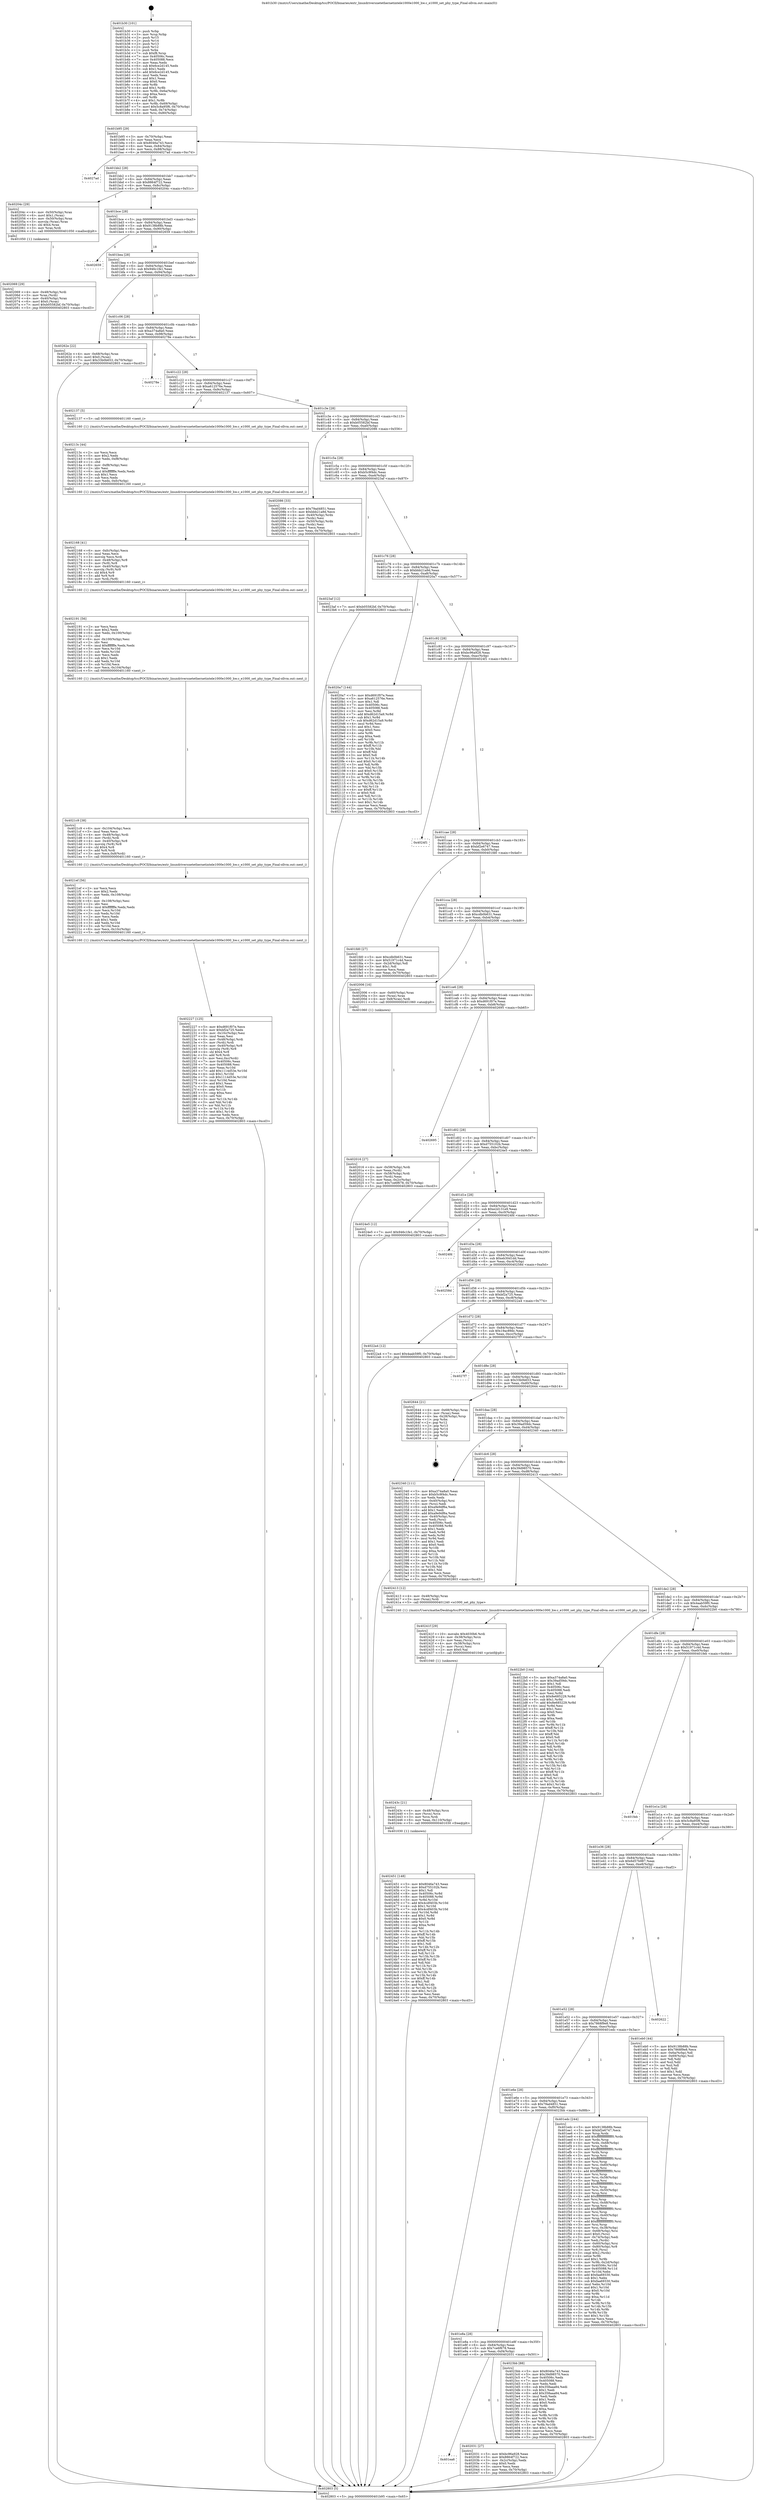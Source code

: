 digraph "0x401b30" {
  label = "0x401b30 (/mnt/c/Users/mathe/Desktop/tcc/POCII/binaries/extr_linuxdriversnetethernetintele1000e1000_hw.c_e1000_set_phy_type_Final-ollvm.out::main(0))"
  labelloc = "t"
  node[shape=record]

  Entry [label="",width=0.3,height=0.3,shape=circle,fillcolor=black,style=filled]
  "0x401b95" [label="{
     0x401b95 [29]\l
     | [instrs]\l
     &nbsp;&nbsp;0x401b95 \<+3\>: mov -0x70(%rbp),%eax\l
     &nbsp;&nbsp;0x401b98 \<+2\>: mov %eax,%ecx\l
     &nbsp;&nbsp;0x401b9a \<+6\>: sub $0x8046a743,%ecx\l
     &nbsp;&nbsp;0x401ba0 \<+6\>: mov %eax,-0x84(%rbp)\l
     &nbsp;&nbsp;0x401ba6 \<+6\>: mov %ecx,-0x88(%rbp)\l
     &nbsp;&nbsp;0x401bac \<+6\>: je 00000000004027ad \<main+0xc7d\>\l
  }"]
  "0x4027ad" [label="{
     0x4027ad\l
  }", style=dashed]
  "0x401bb2" [label="{
     0x401bb2 [28]\l
     | [instrs]\l
     &nbsp;&nbsp;0x401bb2 \<+5\>: jmp 0000000000401bb7 \<main+0x87\>\l
     &nbsp;&nbsp;0x401bb7 \<+6\>: mov -0x84(%rbp),%eax\l
     &nbsp;&nbsp;0x401bbd \<+5\>: sub $0x8864f722,%eax\l
     &nbsp;&nbsp;0x401bc2 \<+6\>: mov %eax,-0x8c(%rbp)\l
     &nbsp;&nbsp;0x401bc8 \<+6\>: je 000000000040204c \<main+0x51c\>\l
  }"]
  Exit [label="",width=0.3,height=0.3,shape=circle,fillcolor=black,style=filled,peripheries=2]
  "0x40204c" [label="{
     0x40204c [29]\l
     | [instrs]\l
     &nbsp;&nbsp;0x40204c \<+4\>: mov -0x50(%rbp),%rax\l
     &nbsp;&nbsp;0x402050 \<+6\>: movl $0x1,(%rax)\l
     &nbsp;&nbsp;0x402056 \<+4\>: mov -0x50(%rbp),%rax\l
     &nbsp;&nbsp;0x40205a \<+3\>: movslq (%rax),%rax\l
     &nbsp;&nbsp;0x40205d \<+4\>: shl $0x4,%rax\l
     &nbsp;&nbsp;0x402061 \<+3\>: mov %rax,%rdi\l
     &nbsp;&nbsp;0x402064 \<+5\>: call 0000000000401050 \<malloc@plt\>\l
     | [calls]\l
     &nbsp;&nbsp;0x401050 \{1\} (unknown)\l
  }"]
  "0x401bce" [label="{
     0x401bce [28]\l
     | [instrs]\l
     &nbsp;&nbsp;0x401bce \<+5\>: jmp 0000000000401bd3 \<main+0xa3\>\l
     &nbsp;&nbsp;0x401bd3 \<+6\>: mov -0x84(%rbp),%eax\l
     &nbsp;&nbsp;0x401bd9 \<+5\>: sub $0x9138b88b,%eax\l
     &nbsp;&nbsp;0x401bde \<+6\>: mov %eax,-0x90(%rbp)\l
     &nbsp;&nbsp;0x401be4 \<+6\>: je 0000000000402659 \<main+0xb29\>\l
  }"]
  "0x402451" [label="{
     0x402451 [148]\l
     | [instrs]\l
     &nbsp;&nbsp;0x402451 \<+5\>: mov $0x8046a743,%eax\l
     &nbsp;&nbsp;0x402456 \<+5\>: mov $0xd755102b,%esi\l
     &nbsp;&nbsp;0x40245b \<+2\>: mov $0x1,%dl\l
     &nbsp;&nbsp;0x40245d \<+8\>: mov 0x40506c,%r8d\l
     &nbsp;&nbsp;0x402465 \<+8\>: mov 0x405088,%r9d\l
     &nbsp;&nbsp;0x40246d \<+3\>: mov %r8d,%r10d\l
     &nbsp;&nbsp;0x402470 \<+7\>: add $0x4cdf403b,%r10d\l
     &nbsp;&nbsp;0x402477 \<+4\>: sub $0x1,%r10d\l
     &nbsp;&nbsp;0x40247b \<+7\>: sub $0x4cdf403b,%r10d\l
     &nbsp;&nbsp;0x402482 \<+4\>: imul %r10d,%r8d\l
     &nbsp;&nbsp;0x402486 \<+4\>: and $0x1,%r8d\l
     &nbsp;&nbsp;0x40248a \<+4\>: cmp $0x0,%r8d\l
     &nbsp;&nbsp;0x40248e \<+4\>: sete %r11b\l
     &nbsp;&nbsp;0x402492 \<+4\>: cmp $0xa,%r9d\l
     &nbsp;&nbsp;0x402496 \<+3\>: setl %bl\l
     &nbsp;&nbsp;0x402499 \<+3\>: mov %r11b,%r14b\l
     &nbsp;&nbsp;0x40249c \<+4\>: xor $0xff,%r14b\l
     &nbsp;&nbsp;0x4024a0 \<+3\>: mov %bl,%r15b\l
     &nbsp;&nbsp;0x4024a3 \<+4\>: xor $0xff,%r15b\l
     &nbsp;&nbsp;0x4024a7 \<+3\>: xor $0x1,%dl\l
     &nbsp;&nbsp;0x4024aa \<+3\>: mov %r14b,%r12b\l
     &nbsp;&nbsp;0x4024ad \<+4\>: and $0xff,%r12b\l
     &nbsp;&nbsp;0x4024b1 \<+3\>: and %dl,%r11b\l
     &nbsp;&nbsp;0x4024b4 \<+3\>: mov %r15b,%r13b\l
     &nbsp;&nbsp;0x4024b7 \<+4\>: and $0xff,%r13b\l
     &nbsp;&nbsp;0x4024bb \<+2\>: and %dl,%bl\l
     &nbsp;&nbsp;0x4024bd \<+3\>: or %r11b,%r12b\l
     &nbsp;&nbsp;0x4024c0 \<+3\>: or %bl,%r13b\l
     &nbsp;&nbsp;0x4024c3 \<+3\>: xor %r13b,%r12b\l
     &nbsp;&nbsp;0x4024c6 \<+3\>: or %r15b,%r14b\l
     &nbsp;&nbsp;0x4024c9 \<+4\>: xor $0xff,%r14b\l
     &nbsp;&nbsp;0x4024cd \<+3\>: or $0x1,%dl\l
     &nbsp;&nbsp;0x4024d0 \<+3\>: and %dl,%r14b\l
     &nbsp;&nbsp;0x4024d3 \<+3\>: or %r14b,%r12b\l
     &nbsp;&nbsp;0x4024d6 \<+4\>: test $0x1,%r12b\l
     &nbsp;&nbsp;0x4024da \<+3\>: cmovne %esi,%eax\l
     &nbsp;&nbsp;0x4024dd \<+3\>: mov %eax,-0x70(%rbp)\l
     &nbsp;&nbsp;0x4024e0 \<+5\>: jmp 0000000000402803 \<main+0xcd3\>\l
  }"]
  "0x402659" [label="{
     0x402659\l
  }", style=dashed]
  "0x401bea" [label="{
     0x401bea [28]\l
     | [instrs]\l
     &nbsp;&nbsp;0x401bea \<+5\>: jmp 0000000000401bef \<main+0xbf\>\l
     &nbsp;&nbsp;0x401bef \<+6\>: mov -0x84(%rbp),%eax\l
     &nbsp;&nbsp;0x401bf5 \<+5\>: sub $0x946c1fe1,%eax\l
     &nbsp;&nbsp;0x401bfa \<+6\>: mov %eax,-0x94(%rbp)\l
     &nbsp;&nbsp;0x401c00 \<+6\>: je 000000000040262e \<main+0xafe\>\l
  }"]
  "0x40243c" [label="{
     0x40243c [21]\l
     | [instrs]\l
     &nbsp;&nbsp;0x40243c \<+4\>: mov -0x48(%rbp),%rcx\l
     &nbsp;&nbsp;0x402440 \<+3\>: mov (%rcx),%rcx\l
     &nbsp;&nbsp;0x402443 \<+3\>: mov %rcx,%rdi\l
     &nbsp;&nbsp;0x402446 \<+6\>: mov %eax,-0x110(%rbp)\l
     &nbsp;&nbsp;0x40244c \<+5\>: call 0000000000401030 \<free@plt\>\l
     | [calls]\l
     &nbsp;&nbsp;0x401030 \{1\} (unknown)\l
  }"]
  "0x40262e" [label="{
     0x40262e [22]\l
     | [instrs]\l
     &nbsp;&nbsp;0x40262e \<+4\>: mov -0x68(%rbp),%rax\l
     &nbsp;&nbsp;0x402632 \<+6\>: movl $0x0,(%rax)\l
     &nbsp;&nbsp;0x402638 \<+7\>: movl $0x33b0b653,-0x70(%rbp)\l
     &nbsp;&nbsp;0x40263f \<+5\>: jmp 0000000000402803 \<main+0xcd3\>\l
  }"]
  "0x401c06" [label="{
     0x401c06 [28]\l
     | [instrs]\l
     &nbsp;&nbsp;0x401c06 \<+5\>: jmp 0000000000401c0b \<main+0xdb\>\l
     &nbsp;&nbsp;0x401c0b \<+6\>: mov -0x84(%rbp),%eax\l
     &nbsp;&nbsp;0x401c11 \<+5\>: sub $0xa374a8a0,%eax\l
     &nbsp;&nbsp;0x401c16 \<+6\>: mov %eax,-0x98(%rbp)\l
     &nbsp;&nbsp;0x401c1c \<+6\>: je 000000000040278e \<main+0xc5e\>\l
  }"]
  "0x40241f" [label="{
     0x40241f [29]\l
     | [instrs]\l
     &nbsp;&nbsp;0x40241f \<+10\>: movabs $0x4030b6,%rdi\l
     &nbsp;&nbsp;0x402429 \<+4\>: mov -0x38(%rbp),%rcx\l
     &nbsp;&nbsp;0x40242d \<+2\>: mov %eax,(%rcx)\l
     &nbsp;&nbsp;0x40242f \<+4\>: mov -0x38(%rbp),%rcx\l
     &nbsp;&nbsp;0x402433 \<+2\>: mov (%rcx),%esi\l
     &nbsp;&nbsp;0x402435 \<+2\>: mov $0x0,%al\l
     &nbsp;&nbsp;0x402437 \<+5\>: call 0000000000401040 \<printf@plt\>\l
     | [calls]\l
     &nbsp;&nbsp;0x401040 \{1\} (unknown)\l
  }"]
  "0x40278e" [label="{
     0x40278e\l
  }", style=dashed]
  "0x401c22" [label="{
     0x401c22 [28]\l
     | [instrs]\l
     &nbsp;&nbsp;0x401c22 \<+5\>: jmp 0000000000401c27 \<main+0xf7\>\l
     &nbsp;&nbsp;0x401c27 \<+6\>: mov -0x84(%rbp),%eax\l
     &nbsp;&nbsp;0x401c2d \<+5\>: sub $0xa612576e,%eax\l
     &nbsp;&nbsp;0x401c32 \<+6\>: mov %eax,-0x9c(%rbp)\l
     &nbsp;&nbsp;0x401c38 \<+6\>: je 0000000000402137 \<main+0x607\>\l
  }"]
  "0x402227" [label="{
     0x402227 [125]\l
     | [instrs]\l
     &nbsp;&nbsp;0x402227 \<+5\>: mov $0xd691f07e,%ecx\l
     &nbsp;&nbsp;0x40222c \<+5\>: mov $0xbf2a725,%edx\l
     &nbsp;&nbsp;0x402231 \<+6\>: mov -0x10c(%rbp),%esi\l
     &nbsp;&nbsp;0x402237 \<+3\>: imul %eax,%esi\l
     &nbsp;&nbsp;0x40223a \<+4\>: mov -0x48(%rbp),%rdi\l
     &nbsp;&nbsp;0x40223e \<+3\>: mov (%rdi),%rdi\l
     &nbsp;&nbsp;0x402241 \<+4\>: mov -0x40(%rbp),%r8\l
     &nbsp;&nbsp;0x402245 \<+3\>: movslq (%r8),%r8\l
     &nbsp;&nbsp;0x402248 \<+4\>: shl $0x4,%r8\l
     &nbsp;&nbsp;0x40224c \<+3\>: add %r8,%rdi\l
     &nbsp;&nbsp;0x40224f \<+3\>: mov %esi,0xc(%rdi)\l
     &nbsp;&nbsp;0x402252 \<+7\>: mov 0x40506c,%eax\l
     &nbsp;&nbsp;0x402259 \<+7\>: mov 0x405088,%esi\l
     &nbsp;&nbsp;0x402260 \<+3\>: mov %eax,%r10d\l
     &nbsp;&nbsp;0x402263 \<+7\>: add $0x1114d53e,%r10d\l
     &nbsp;&nbsp;0x40226a \<+4\>: sub $0x1,%r10d\l
     &nbsp;&nbsp;0x40226e \<+7\>: sub $0x1114d53e,%r10d\l
     &nbsp;&nbsp;0x402275 \<+4\>: imul %r10d,%eax\l
     &nbsp;&nbsp;0x402279 \<+3\>: and $0x1,%eax\l
     &nbsp;&nbsp;0x40227c \<+3\>: cmp $0x0,%eax\l
     &nbsp;&nbsp;0x40227f \<+4\>: sete %r11b\l
     &nbsp;&nbsp;0x402283 \<+3\>: cmp $0xa,%esi\l
     &nbsp;&nbsp;0x402286 \<+3\>: setl %bl\l
     &nbsp;&nbsp;0x402289 \<+3\>: mov %r11b,%r14b\l
     &nbsp;&nbsp;0x40228c \<+3\>: and %bl,%r14b\l
     &nbsp;&nbsp;0x40228f \<+3\>: xor %bl,%r11b\l
     &nbsp;&nbsp;0x402292 \<+3\>: or %r11b,%r14b\l
     &nbsp;&nbsp;0x402295 \<+4\>: test $0x1,%r14b\l
     &nbsp;&nbsp;0x402299 \<+3\>: cmovne %edx,%ecx\l
     &nbsp;&nbsp;0x40229c \<+3\>: mov %ecx,-0x70(%rbp)\l
     &nbsp;&nbsp;0x40229f \<+5\>: jmp 0000000000402803 \<main+0xcd3\>\l
  }"]
  "0x402137" [label="{
     0x402137 [5]\l
     | [instrs]\l
     &nbsp;&nbsp;0x402137 \<+5\>: call 0000000000401160 \<next_i\>\l
     | [calls]\l
     &nbsp;&nbsp;0x401160 \{1\} (/mnt/c/Users/mathe/Desktop/tcc/POCII/binaries/extr_linuxdriversnetethernetintele1000e1000_hw.c_e1000_set_phy_type_Final-ollvm.out::next_i)\l
  }"]
  "0x401c3e" [label="{
     0x401c3e [28]\l
     | [instrs]\l
     &nbsp;&nbsp;0x401c3e \<+5\>: jmp 0000000000401c43 \<main+0x113\>\l
     &nbsp;&nbsp;0x401c43 \<+6\>: mov -0x84(%rbp),%eax\l
     &nbsp;&nbsp;0x401c49 \<+5\>: sub $0xb05582bf,%eax\l
     &nbsp;&nbsp;0x401c4e \<+6\>: mov %eax,-0xa0(%rbp)\l
     &nbsp;&nbsp;0x401c54 \<+6\>: je 0000000000402086 \<main+0x556\>\l
  }"]
  "0x4021ef" [label="{
     0x4021ef [56]\l
     | [instrs]\l
     &nbsp;&nbsp;0x4021ef \<+2\>: xor %ecx,%ecx\l
     &nbsp;&nbsp;0x4021f1 \<+5\>: mov $0x2,%edx\l
     &nbsp;&nbsp;0x4021f6 \<+6\>: mov %edx,-0x108(%rbp)\l
     &nbsp;&nbsp;0x4021fc \<+1\>: cltd\l
     &nbsp;&nbsp;0x4021fd \<+6\>: mov -0x108(%rbp),%esi\l
     &nbsp;&nbsp;0x402203 \<+2\>: idiv %esi\l
     &nbsp;&nbsp;0x402205 \<+6\>: imul $0xfffffffe,%edx,%edx\l
     &nbsp;&nbsp;0x40220b \<+3\>: mov %ecx,%r10d\l
     &nbsp;&nbsp;0x40220e \<+3\>: sub %edx,%r10d\l
     &nbsp;&nbsp;0x402211 \<+2\>: mov %ecx,%edx\l
     &nbsp;&nbsp;0x402213 \<+3\>: sub $0x1,%edx\l
     &nbsp;&nbsp;0x402216 \<+3\>: add %edx,%r10d\l
     &nbsp;&nbsp;0x402219 \<+3\>: sub %r10d,%ecx\l
     &nbsp;&nbsp;0x40221c \<+6\>: mov %ecx,-0x10c(%rbp)\l
     &nbsp;&nbsp;0x402222 \<+5\>: call 0000000000401160 \<next_i\>\l
     | [calls]\l
     &nbsp;&nbsp;0x401160 \{1\} (/mnt/c/Users/mathe/Desktop/tcc/POCII/binaries/extr_linuxdriversnetethernetintele1000e1000_hw.c_e1000_set_phy_type_Final-ollvm.out::next_i)\l
  }"]
  "0x402086" [label="{
     0x402086 [33]\l
     | [instrs]\l
     &nbsp;&nbsp;0x402086 \<+5\>: mov $0x79ad4851,%eax\l
     &nbsp;&nbsp;0x40208b \<+5\>: mov $0xbbb21a9d,%ecx\l
     &nbsp;&nbsp;0x402090 \<+4\>: mov -0x40(%rbp),%rdx\l
     &nbsp;&nbsp;0x402094 \<+2\>: mov (%rdx),%esi\l
     &nbsp;&nbsp;0x402096 \<+4\>: mov -0x50(%rbp),%rdx\l
     &nbsp;&nbsp;0x40209a \<+2\>: cmp (%rdx),%esi\l
     &nbsp;&nbsp;0x40209c \<+3\>: cmovl %ecx,%eax\l
     &nbsp;&nbsp;0x40209f \<+3\>: mov %eax,-0x70(%rbp)\l
     &nbsp;&nbsp;0x4020a2 \<+5\>: jmp 0000000000402803 \<main+0xcd3\>\l
  }"]
  "0x401c5a" [label="{
     0x401c5a [28]\l
     | [instrs]\l
     &nbsp;&nbsp;0x401c5a \<+5\>: jmp 0000000000401c5f \<main+0x12f\>\l
     &nbsp;&nbsp;0x401c5f \<+6\>: mov -0x84(%rbp),%eax\l
     &nbsp;&nbsp;0x401c65 \<+5\>: sub $0xb5c9f4dc,%eax\l
     &nbsp;&nbsp;0x401c6a \<+6\>: mov %eax,-0xa4(%rbp)\l
     &nbsp;&nbsp;0x401c70 \<+6\>: je 00000000004023af \<main+0x87f\>\l
  }"]
  "0x4021c9" [label="{
     0x4021c9 [38]\l
     | [instrs]\l
     &nbsp;&nbsp;0x4021c9 \<+6\>: mov -0x104(%rbp),%ecx\l
     &nbsp;&nbsp;0x4021cf \<+3\>: imul %eax,%ecx\l
     &nbsp;&nbsp;0x4021d2 \<+4\>: mov -0x48(%rbp),%rdi\l
     &nbsp;&nbsp;0x4021d6 \<+3\>: mov (%rdi),%rdi\l
     &nbsp;&nbsp;0x4021d9 \<+4\>: mov -0x40(%rbp),%r8\l
     &nbsp;&nbsp;0x4021dd \<+3\>: movslq (%r8),%r8\l
     &nbsp;&nbsp;0x4021e0 \<+4\>: shl $0x4,%r8\l
     &nbsp;&nbsp;0x4021e4 \<+3\>: add %r8,%rdi\l
     &nbsp;&nbsp;0x4021e7 \<+3\>: mov %ecx,0x8(%rdi)\l
     &nbsp;&nbsp;0x4021ea \<+5\>: call 0000000000401160 \<next_i\>\l
     | [calls]\l
     &nbsp;&nbsp;0x401160 \{1\} (/mnt/c/Users/mathe/Desktop/tcc/POCII/binaries/extr_linuxdriversnetethernetintele1000e1000_hw.c_e1000_set_phy_type_Final-ollvm.out::next_i)\l
  }"]
  "0x4023af" [label="{
     0x4023af [12]\l
     | [instrs]\l
     &nbsp;&nbsp;0x4023af \<+7\>: movl $0xb05582bf,-0x70(%rbp)\l
     &nbsp;&nbsp;0x4023b6 \<+5\>: jmp 0000000000402803 \<main+0xcd3\>\l
  }"]
  "0x401c76" [label="{
     0x401c76 [28]\l
     | [instrs]\l
     &nbsp;&nbsp;0x401c76 \<+5\>: jmp 0000000000401c7b \<main+0x14b\>\l
     &nbsp;&nbsp;0x401c7b \<+6\>: mov -0x84(%rbp),%eax\l
     &nbsp;&nbsp;0x401c81 \<+5\>: sub $0xbbb21a9d,%eax\l
     &nbsp;&nbsp;0x401c86 \<+6\>: mov %eax,-0xa8(%rbp)\l
     &nbsp;&nbsp;0x401c8c \<+6\>: je 00000000004020a7 \<main+0x577\>\l
  }"]
  "0x402191" [label="{
     0x402191 [56]\l
     | [instrs]\l
     &nbsp;&nbsp;0x402191 \<+2\>: xor %ecx,%ecx\l
     &nbsp;&nbsp;0x402193 \<+5\>: mov $0x2,%edx\l
     &nbsp;&nbsp;0x402198 \<+6\>: mov %edx,-0x100(%rbp)\l
     &nbsp;&nbsp;0x40219e \<+1\>: cltd\l
     &nbsp;&nbsp;0x40219f \<+6\>: mov -0x100(%rbp),%esi\l
     &nbsp;&nbsp;0x4021a5 \<+2\>: idiv %esi\l
     &nbsp;&nbsp;0x4021a7 \<+6\>: imul $0xfffffffe,%edx,%edx\l
     &nbsp;&nbsp;0x4021ad \<+3\>: mov %ecx,%r10d\l
     &nbsp;&nbsp;0x4021b0 \<+3\>: sub %edx,%r10d\l
     &nbsp;&nbsp;0x4021b3 \<+2\>: mov %ecx,%edx\l
     &nbsp;&nbsp;0x4021b5 \<+3\>: sub $0x1,%edx\l
     &nbsp;&nbsp;0x4021b8 \<+3\>: add %edx,%r10d\l
     &nbsp;&nbsp;0x4021bb \<+3\>: sub %r10d,%ecx\l
     &nbsp;&nbsp;0x4021be \<+6\>: mov %ecx,-0x104(%rbp)\l
     &nbsp;&nbsp;0x4021c4 \<+5\>: call 0000000000401160 \<next_i\>\l
     | [calls]\l
     &nbsp;&nbsp;0x401160 \{1\} (/mnt/c/Users/mathe/Desktop/tcc/POCII/binaries/extr_linuxdriversnetethernetintele1000e1000_hw.c_e1000_set_phy_type_Final-ollvm.out::next_i)\l
  }"]
  "0x4020a7" [label="{
     0x4020a7 [144]\l
     | [instrs]\l
     &nbsp;&nbsp;0x4020a7 \<+5\>: mov $0xd691f07e,%eax\l
     &nbsp;&nbsp;0x4020ac \<+5\>: mov $0xa612576e,%ecx\l
     &nbsp;&nbsp;0x4020b1 \<+2\>: mov $0x1,%dl\l
     &nbsp;&nbsp;0x4020b3 \<+7\>: mov 0x40506c,%esi\l
     &nbsp;&nbsp;0x4020ba \<+7\>: mov 0x405088,%edi\l
     &nbsp;&nbsp;0x4020c1 \<+3\>: mov %esi,%r8d\l
     &nbsp;&nbsp;0x4020c4 \<+7\>: add $0xd62d15a9,%r8d\l
     &nbsp;&nbsp;0x4020cb \<+4\>: sub $0x1,%r8d\l
     &nbsp;&nbsp;0x4020cf \<+7\>: sub $0xd62d15a9,%r8d\l
     &nbsp;&nbsp;0x4020d6 \<+4\>: imul %r8d,%esi\l
     &nbsp;&nbsp;0x4020da \<+3\>: and $0x1,%esi\l
     &nbsp;&nbsp;0x4020dd \<+3\>: cmp $0x0,%esi\l
     &nbsp;&nbsp;0x4020e0 \<+4\>: sete %r9b\l
     &nbsp;&nbsp;0x4020e4 \<+3\>: cmp $0xa,%edi\l
     &nbsp;&nbsp;0x4020e7 \<+4\>: setl %r10b\l
     &nbsp;&nbsp;0x4020eb \<+3\>: mov %r9b,%r11b\l
     &nbsp;&nbsp;0x4020ee \<+4\>: xor $0xff,%r11b\l
     &nbsp;&nbsp;0x4020f2 \<+3\>: mov %r10b,%bl\l
     &nbsp;&nbsp;0x4020f5 \<+3\>: xor $0xff,%bl\l
     &nbsp;&nbsp;0x4020f8 \<+3\>: xor $0x0,%dl\l
     &nbsp;&nbsp;0x4020fb \<+3\>: mov %r11b,%r14b\l
     &nbsp;&nbsp;0x4020fe \<+4\>: and $0x0,%r14b\l
     &nbsp;&nbsp;0x402102 \<+3\>: and %dl,%r9b\l
     &nbsp;&nbsp;0x402105 \<+3\>: mov %bl,%r15b\l
     &nbsp;&nbsp;0x402108 \<+4\>: and $0x0,%r15b\l
     &nbsp;&nbsp;0x40210c \<+3\>: and %dl,%r10b\l
     &nbsp;&nbsp;0x40210f \<+3\>: or %r9b,%r14b\l
     &nbsp;&nbsp;0x402112 \<+3\>: or %r10b,%r15b\l
     &nbsp;&nbsp;0x402115 \<+3\>: xor %r15b,%r14b\l
     &nbsp;&nbsp;0x402118 \<+3\>: or %bl,%r11b\l
     &nbsp;&nbsp;0x40211b \<+4\>: xor $0xff,%r11b\l
     &nbsp;&nbsp;0x40211f \<+3\>: or $0x0,%dl\l
     &nbsp;&nbsp;0x402122 \<+3\>: and %dl,%r11b\l
     &nbsp;&nbsp;0x402125 \<+3\>: or %r11b,%r14b\l
     &nbsp;&nbsp;0x402128 \<+4\>: test $0x1,%r14b\l
     &nbsp;&nbsp;0x40212c \<+3\>: cmovne %ecx,%eax\l
     &nbsp;&nbsp;0x40212f \<+3\>: mov %eax,-0x70(%rbp)\l
     &nbsp;&nbsp;0x402132 \<+5\>: jmp 0000000000402803 \<main+0xcd3\>\l
  }"]
  "0x401c92" [label="{
     0x401c92 [28]\l
     | [instrs]\l
     &nbsp;&nbsp;0x401c92 \<+5\>: jmp 0000000000401c97 \<main+0x167\>\l
     &nbsp;&nbsp;0x401c97 \<+6\>: mov -0x84(%rbp),%eax\l
     &nbsp;&nbsp;0x401c9d \<+5\>: sub $0xbc96a928,%eax\l
     &nbsp;&nbsp;0x401ca2 \<+6\>: mov %eax,-0xac(%rbp)\l
     &nbsp;&nbsp;0x401ca8 \<+6\>: je 00000000004024f1 \<main+0x9c1\>\l
  }"]
  "0x402168" [label="{
     0x402168 [41]\l
     | [instrs]\l
     &nbsp;&nbsp;0x402168 \<+6\>: mov -0xfc(%rbp),%ecx\l
     &nbsp;&nbsp;0x40216e \<+3\>: imul %eax,%ecx\l
     &nbsp;&nbsp;0x402171 \<+3\>: movslq %ecx,%rdi\l
     &nbsp;&nbsp;0x402174 \<+4\>: mov -0x48(%rbp),%r8\l
     &nbsp;&nbsp;0x402178 \<+3\>: mov (%r8),%r8\l
     &nbsp;&nbsp;0x40217b \<+4\>: mov -0x40(%rbp),%r9\l
     &nbsp;&nbsp;0x40217f \<+3\>: movslq (%r9),%r9\l
     &nbsp;&nbsp;0x402182 \<+4\>: shl $0x4,%r9\l
     &nbsp;&nbsp;0x402186 \<+3\>: add %r9,%r8\l
     &nbsp;&nbsp;0x402189 \<+3\>: mov %rdi,(%r8)\l
     &nbsp;&nbsp;0x40218c \<+5\>: call 0000000000401160 \<next_i\>\l
     | [calls]\l
     &nbsp;&nbsp;0x401160 \{1\} (/mnt/c/Users/mathe/Desktop/tcc/POCII/binaries/extr_linuxdriversnetethernetintele1000e1000_hw.c_e1000_set_phy_type_Final-ollvm.out::next_i)\l
  }"]
  "0x4024f1" [label="{
     0x4024f1\l
  }", style=dashed]
  "0x401cae" [label="{
     0x401cae [28]\l
     | [instrs]\l
     &nbsp;&nbsp;0x401cae \<+5\>: jmp 0000000000401cb3 \<main+0x183\>\l
     &nbsp;&nbsp;0x401cb3 \<+6\>: mov -0x84(%rbp),%eax\l
     &nbsp;&nbsp;0x401cb9 \<+5\>: sub $0xbf2e6747,%eax\l
     &nbsp;&nbsp;0x401cbe \<+6\>: mov %eax,-0xb0(%rbp)\l
     &nbsp;&nbsp;0x401cc4 \<+6\>: je 0000000000401fd0 \<main+0x4a0\>\l
  }"]
  "0x40213c" [label="{
     0x40213c [44]\l
     | [instrs]\l
     &nbsp;&nbsp;0x40213c \<+2\>: xor %ecx,%ecx\l
     &nbsp;&nbsp;0x40213e \<+5\>: mov $0x2,%edx\l
     &nbsp;&nbsp;0x402143 \<+6\>: mov %edx,-0xf8(%rbp)\l
     &nbsp;&nbsp;0x402149 \<+1\>: cltd\l
     &nbsp;&nbsp;0x40214a \<+6\>: mov -0xf8(%rbp),%esi\l
     &nbsp;&nbsp;0x402150 \<+2\>: idiv %esi\l
     &nbsp;&nbsp;0x402152 \<+6\>: imul $0xfffffffe,%edx,%edx\l
     &nbsp;&nbsp;0x402158 \<+3\>: sub $0x1,%ecx\l
     &nbsp;&nbsp;0x40215b \<+2\>: sub %ecx,%edx\l
     &nbsp;&nbsp;0x40215d \<+6\>: mov %edx,-0xfc(%rbp)\l
     &nbsp;&nbsp;0x402163 \<+5\>: call 0000000000401160 \<next_i\>\l
     | [calls]\l
     &nbsp;&nbsp;0x401160 \{1\} (/mnt/c/Users/mathe/Desktop/tcc/POCII/binaries/extr_linuxdriversnetethernetintele1000e1000_hw.c_e1000_set_phy_type_Final-ollvm.out::next_i)\l
  }"]
  "0x401fd0" [label="{
     0x401fd0 [27]\l
     | [instrs]\l
     &nbsp;&nbsp;0x401fd0 \<+5\>: mov $0xcdb0b631,%eax\l
     &nbsp;&nbsp;0x401fd5 \<+5\>: mov $0x51971c4d,%ecx\l
     &nbsp;&nbsp;0x401fda \<+3\>: mov -0x2d(%rbp),%dl\l
     &nbsp;&nbsp;0x401fdd \<+3\>: test $0x1,%dl\l
     &nbsp;&nbsp;0x401fe0 \<+3\>: cmovne %ecx,%eax\l
     &nbsp;&nbsp;0x401fe3 \<+3\>: mov %eax,-0x70(%rbp)\l
     &nbsp;&nbsp;0x401fe6 \<+5\>: jmp 0000000000402803 \<main+0xcd3\>\l
  }"]
  "0x401cca" [label="{
     0x401cca [28]\l
     | [instrs]\l
     &nbsp;&nbsp;0x401cca \<+5\>: jmp 0000000000401ccf \<main+0x19f\>\l
     &nbsp;&nbsp;0x401ccf \<+6\>: mov -0x84(%rbp),%eax\l
     &nbsp;&nbsp;0x401cd5 \<+5\>: sub $0xcdb0b631,%eax\l
     &nbsp;&nbsp;0x401cda \<+6\>: mov %eax,-0xb4(%rbp)\l
     &nbsp;&nbsp;0x401ce0 \<+6\>: je 0000000000402006 \<main+0x4d6\>\l
  }"]
  "0x402069" [label="{
     0x402069 [29]\l
     | [instrs]\l
     &nbsp;&nbsp;0x402069 \<+4\>: mov -0x48(%rbp),%rdi\l
     &nbsp;&nbsp;0x40206d \<+3\>: mov %rax,(%rdi)\l
     &nbsp;&nbsp;0x402070 \<+4\>: mov -0x40(%rbp),%rax\l
     &nbsp;&nbsp;0x402074 \<+6\>: movl $0x0,(%rax)\l
     &nbsp;&nbsp;0x40207a \<+7\>: movl $0xb05582bf,-0x70(%rbp)\l
     &nbsp;&nbsp;0x402081 \<+5\>: jmp 0000000000402803 \<main+0xcd3\>\l
  }"]
  "0x402006" [label="{
     0x402006 [16]\l
     | [instrs]\l
     &nbsp;&nbsp;0x402006 \<+4\>: mov -0x60(%rbp),%rax\l
     &nbsp;&nbsp;0x40200a \<+3\>: mov (%rax),%rax\l
     &nbsp;&nbsp;0x40200d \<+4\>: mov 0x8(%rax),%rdi\l
     &nbsp;&nbsp;0x402011 \<+5\>: call 0000000000401060 \<atoi@plt\>\l
     | [calls]\l
     &nbsp;&nbsp;0x401060 \{1\} (unknown)\l
  }"]
  "0x401ce6" [label="{
     0x401ce6 [28]\l
     | [instrs]\l
     &nbsp;&nbsp;0x401ce6 \<+5\>: jmp 0000000000401ceb \<main+0x1bb\>\l
     &nbsp;&nbsp;0x401ceb \<+6\>: mov -0x84(%rbp),%eax\l
     &nbsp;&nbsp;0x401cf1 \<+5\>: sub $0xd691f07e,%eax\l
     &nbsp;&nbsp;0x401cf6 \<+6\>: mov %eax,-0xb8(%rbp)\l
     &nbsp;&nbsp;0x401cfc \<+6\>: je 0000000000402695 \<main+0xb65\>\l
  }"]
  "0x401ea6" [label="{
     0x401ea6\l
  }", style=dashed]
  "0x402695" [label="{
     0x402695\l
  }", style=dashed]
  "0x401d02" [label="{
     0x401d02 [28]\l
     | [instrs]\l
     &nbsp;&nbsp;0x401d02 \<+5\>: jmp 0000000000401d07 \<main+0x1d7\>\l
     &nbsp;&nbsp;0x401d07 \<+6\>: mov -0x84(%rbp),%eax\l
     &nbsp;&nbsp;0x401d0d \<+5\>: sub $0xd755102b,%eax\l
     &nbsp;&nbsp;0x401d12 \<+6\>: mov %eax,-0xbc(%rbp)\l
     &nbsp;&nbsp;0x401d18 \<+6\>: je 00000000004024e5 \<main+0x9b5\>\l
  }"]
  "0x402031" [label="{
     0x402031 [27]\l
     | [instrs]\l
     &nbsp;&nbsp;0x402031 \<+5\>: mov $0xbc96a928,%eax\l
     &nbsp;&nbsp;0x402036 \<+5\>: mov $0x8864f722,%ecx\l
     &nbsp;&nbsp;0x40203b \<+3\>: mov -0x2c(%rbp),%edx\l
     &nbsp;&nbsp;0x40203e \<+3\>: cmp $0x0,%edx\l
     &nbsp;&nbsp;0x402041 \<+3\>: cmove %ecx,%eax\l
     &nbsp;&nbsp;0x402044 \<+3\>: mov %eax,-0x70(%rbp)\l
     &nbsp;&nbsp;0x402047 \<+5\>: jmp 0000000000402803 \<main+0xcd3\>\l
  }"]
  "0x4024e5" [label="{
     0x4024e5 [12]\l
     | [instrs]\l
     &nbsp;&nbsp;0x4024e5 \<+7\>: movl $0x946c1fe1,-0x70(%rbp)\l
     &nbsp;&nbsp;0x4024ec \<+5\>: jmp 0000000000402803 \<main+0xcd3\>\l
  }"]
  "0x401d1e" [label="{
     0x401d1e [28]\l
     | [instrs]\l
     &nbsp;&nbsp;0x401d1e \<+5\>: jmp 0000000000401d23 \<main+0x1f3\>\l
     &nbsp;&nbsp;0x401d23 \<+6\>: mov -0x84(%rbp),%eax\l
     &nbsp;&nbsp;0x401d29 \<+5\>: sub $0xe2d131e9,%eax\l
     &nbsp;&nbsp;0x401d2e \<+6\>: mov %eax,-0xc0(%rbp)\l
     &nbsp;&nbsp;0x401d34 \<+6\>: je 00000000004024fd \<main+0x9cd\>\l
  }"]
  "0x401e8a" [label="{
     0x401e8a [28]\l
     | [instrs]\l
     &nbsp;&nbsp;0x401e8a \<+5\>: jmp 0000000000401e8f \<main+0x35f\>\l
     &nbsp;&nbsp;0x401e8f \<+6\>: mov -0x84(%rbp),%eax\l
     &nbsp;&nbsp;0x401e95 \<+5\>: sub $0x7ce6f678,%eax\l
     &nbsp;&nbsp;0x401e9a \<+6\>: mov %eax,-0xf4(%rbp)\l
     &nbsp;&nbsp;0x401ea0 \<+6\>: je 0000000000402031 \<main+0x501\>\l
  }"]
  "0x4024fd" [label="{
     0x4024fd\l
  }", style=dashed]
  "0x401d3a" [label="{
     0x401d3a [28]\l
     | [instrs]\l
     &nbsp;&nbsp;0x401d3a \<+5\>: jmp 0000000000401d3f \<main+0x20f\>\l
     &nbsp;&nbsp;0x401d3f \<+6\>: mov -0x84(%rbp),%eax\l
     &nbsp;&nbsp;0x401d45 \<+5\>: sub $0xeb30d1dd,%eax\l
     &nbsp;&nbsp;0x401d4a \<+6\>: mov %eax,-0xc4(%rbp)\l
     &nbsp;&nbsp;0x401d50 \<+6\>: je 000000000040258d \<main+0xa5d\>\l
  }"]
  "0x4023bb" [label="{
     0x4023bb [88]\l
     | [instrs]\l
     &nbsp;&nbsp;0x4023bb \<+5\>: mov $0x8046a743,%eax\l
     &nbsp;&nbsp;0x4023c0 \<+5\>: mov $0x39d98570,%ecx\l
     &nbsp;&nbsp;0x4023c5 \<+7\>: mov 0x40506c,%edx\l
     &nbsp;&nbsp;0x4023cc \<+7\>: mov 0x405088,%esi\l
     &nbsp;&nbsp;0x4023d3 \<+2\>: mov %edx,%edi\l
     &nbsp;&nbsp;0x4023d5 \<+6\>: sub $0x358aaa84,%edi\l
     &nbsp;&nbsp;0x4023db \<+3\>: sub $0x1,%edi\l
     &nbsp;&nbsp;0x4023de \<+6\>: add $0x358aaa84,%edi\l
     &nbsp;&nbsp;0x4023e4 \<+3\>: imul %edi,%edx\l
     &nbsp;&nbsp;0x4023e7 \<+3\>: and $0x1,%edx\l
     &nbsp;&nbsp;0x4023ea \<+3\>: cmp $0x0,%edx\l
     &nbsp;&nbsp;0x4023ed \<+4\>: sete %r8b\l
     &nbsp;&nbsp;0x4023f1 \<+3\>: cmp $0xa,%esi\l
     &nbsp;&nbsp;0x4023f4 \<+4\>: setl %r9b\l
     &nbsp;&nbsp;0x4023f8 \<+3\>: mov %r8b,%r10b\l
     &nbsp;&nbsp;0x4023fb \<+3\>: and %r9b,%r10b\l
     &nbsp;&nbsp;0x4023fe \<+3\>: xor %r9b,%r8b\l
     &nbsp;&nbsp;0x402401 \<+3\>: or %r8b,%r10b\l
     &nbsp;&nbsp;0x402404 \<+4\>: test $0x1,%r10b\l
     &nbsp;&nbsp;0x402408 \<+3\>: cmovne %ecx,%eax\l
     &nbsp;&nbsp;0x40240b \<+3\>: mov %eax,-0x70(%rbp)\l
     &nbsp;&nbsp;0x40240e \<+5\>: jmp 0000000000402803 \<main+0xcd3\>\l
  }"]
  "0x40258d" [label="{
     0x40258d\l
  }", style=dashed]
  "0x401d56" [label="{
     0x401d56 [28]\l
     | [instrs]\l
     &nbsp;&nbsp;0x401d56 \<+5\>: jmp 0000000000401d5b \<main+0x22b\>\l
     &nbsp;&nbsp;0x401d5b \<+6\>: mov -0x84(%rbp),%eax\l
     &nbsp;&nbsp;0x401d61 \<+5\>: sub $0xbf2a725,%eax\l
     &nbsp;&nbsp;0x401d66 \<+6\>: mov %eax,-0xc8(%rbp)\l
     &nbsp;&nbsp;0x401d6c \<+6\>: je 00000000004022a4 \<main+0x774\>\l
  }"]
  "0x402016" [label="{
     0x402016 [27]\l
     | [instrs]\l
     &nbsp;&nbsp;0x402016 \<+4\>: mov -0x58(%rbp),%rdi\l
     &nbsp;&nbsp;0x40201a \<+2\>: mov %eax,(%rdi)\l
     &nbsp;&nbsp;0x40201c \<+4\>: mov -0x58(%rbp),%rdi\l
     &nbsp;&nbsp;0x402020 \<+2\>: mov (%rdi),%eax\l
     &nbsp;&nbsp;0x402022 \<+3\>: mov %eax,-0x2c(%rbp)\l
     &nbsp;&nbsp;0x402025 \<+7\>: movl $0x7ce6f678,-0x70(%rbp)\l
     &nbsp;&nbsp;0x40202c \<+5\>: jmp 0000000000402803 \<main+0xcd3\>\l
  }"]
  "0x4022a4" [label="{
     0x4022a4 [12]\l
     | [instrs]\l
     &nbsp;&nbsp;0x4022a4 \<+7\>: movl $0x4aab59f0,-0x70(%rbp)\l
     &nbsp;&nbsp;0x4022ab \<+5\>: jmp 0000000000402803 \<main+0xcd3\>\l
  }"]
  "0x401d72" [label="{
     0x401d72 [28]\l
     | [instrs]\l
     &nbsp;&nbsp;0x401d72 \<+5\>: jmp 0000000000401d77 \<main+0x247\>\l
     &nbsp;&nbsp;0x401d77 \<+6\>: mov -0x84(%rbp),%eax\l
     &nbsp;&nbsp;0x401d7d \<+5\>: sub $0x19ac89dc,%eax\l
     &nbsp;&nbsp;0x401d82 \<+6\>: mov %eax,-0xcc(%rbp)\l
     &nbsp;&nbsp;0x401d88 \<+6\>: je 00000000004027f7 \<main+0xcc7\>\l
  }"]
  "0x401e6e" [label="{
     0x401e6e [28]\l
     | [instrs]\l
     &nbsp;&nbsp;0x401e6e \<+5\>: jmp 0000000000401e73 \<main+0x343\>\l
     &nbsp;&nbsp;0x401e73 \<+6\>: mov -0x84(%rbp),%eax\l
     &nbsp;&nbsp;0x401e79 \<+5\>: sub $0x79ad4851,%eax\l
     &nbsp;&nbsp;0x401e7e \<+6\>: mov %eax,-0xf0(%rbp)\l
     &nbsp;&nbsp;0x401e84 \<+6\>: je 00000000004023bb \<main+0x88b\>\l
  }"]
  "0x4027f7" [label="{
     0x4027f7\l
  }", style=dashed]
  "0x401d8e" [label="{
     0x401d8e [28]\l
     | [instrs]\l
     &nbsp;&nbsp;0x401d8e \<+5\>: jmp 0000000000401d93 \<main+0x263\>\l
     &nbsp;&nbsp;0x401d93 \<+6\>: mov -0x84(%rbp),%eax\l
     &nbsp;&nbsp;0x401d99 \<+5\>: sub $0x33b0b653,%eax\l
     &nbsp;&nbsp;0x401d9e \<+6\>: mov %eax,-0xd0(%rbp)\l
     &nbsp;&nbsp;0x401da4 \<+6\>: je 0000000000402644 \<main+0xb14\>\l
  }"]
  "0x401edc" [label="{
     0x401edc [244]\l
     | [instrs]\l
     &nbsp;&nbsp;0x401edc \<+5\>: mov $0x9138b88b,%eax\l
     &nbsp;&nbsp;0x401ee1 \<+5\>: mov $0xbf2e6747,%ecx\l
     &nbsp;&nbsp;0x401ee6 \<+3\>: mov %rsp,%rdx\l
     &nbsp;&nbsp;0x401ee9 \<+4\>: add $0xfffffffffffffff0,%rdx\l
     &nbsp;&nbsp;0x401eed \<+3\>: mov %rdx,%rsp\l
     &nbsp;&nbsp;0x401ef0 \<+4\>: mov %rdx,-0x68(%rbp)\l
     &nbsp;&nbsp;0x401ef4 \<+3\>: mov %rsp,%rdx\l
     &nbsp;&nbsp;0x401ef7 \<+4\>: add $0xfffffffffffffff0,%rdx\l
     &nbsp;&nbsp;0x401efb \<+3\>: mov %rdx,%rsp\l
     &nbsp;&nbsp;0x401efe \<+3\>: mov %rsp,%rsi\l
     &nbsp;&nbsp;0x401f01 \<+4\>: add $0xfffffffffffffff0,%rsi\l
     &nbsp;&nbsp;0x401f05 \<+3\>: mov %rsi,%rsp\l
     &nbsp;&nbsp;0x401f08 \<+4\>: mov %rsi,-0x60(%rbp)\l
     &nbsp;&nbsp;0x401f0c \<+3\>: mov %rsp,%rsi\l
     &nbsp;&nbsp;0x401f0f \<+4\>: add $0xfffffffffffffff0,%rsi\l
     &nbsp;&nbsp;0x401f13 \<+3\>: mov %rsi,%rsp\l
     &nbsp;&nbsp;0x401f16 \<+4\>: mov %rsi,-0x58(%rbp)\l
     &nbsp;&nbsp;0x401f1a \<+3\>: mov %rsp,%rsi\l
     &nbsp;&nbsp;0x401f1d \<+4\>: add $0xfffffffffffffff0,%rsi\l
     &nbsp;&nbsp;0x401f21 \<+3\>: mov %rsi,%rsp\l
     &nbsp;&nbsp;0x401f24 \<+4\>: mov %rsi,-0x50(%rbp)\l
     &nbsp;&nbsp;0x401f28 \<+3\>: mov %rsp,%rsi\l
     &nbsp;&nbsp;0x401f2b \<+4\>: add $0xfffffffffffffff0,%rsi\l
     &nbsp;&nbsp;0x401f2f \<+3\>: mov %rsi,%rsp\l
     &nbsp;&nbsp;0x401f32 \<+4\>: mov %rsi,-0x48(%rbp)\l
     &nbsp;&nbsp;0x401f36 \<+3\>: mov %rsp,%rsi\l
     &nbsp;&nbsp;0x401f39 \<+4\>: add $0xfffffffffffffff0,%rsi\l
     &nbsp;&nbsp;0x401f3d \<+3\>: mov %rsi,%rsp\l
     &nbsp;&nbsp;0x401f40 \<+4\>: mov %rsi,-0x40(%rbp)\l
     &nbsp;&nbsp;0x401f44 \<+3\>: mov %rsp,%rsi\l
     &nbsp;&nbsp;0x401f47 \<+4\>: add $0xfffffffffffffff0,%rsi\l
     &nbsp;&nbsp;0x401f4b \<+3\>: mov %rsi,%rsp\l
     &nbsp;&nbsp;0x401f4e \<+4\>: mov %rsi,-0x38(%rbp)\l
     &nbsp;&nbsp;0x401f52 \<+4\>: mov -0x68(%rbp),%rsi\l
     &nbsp;&nbsp;0x401f56 \<+6\>: movl $0x0,(%rsi)\l
     &nbsp;&nbsp;0x401f5c \<+3\>: mov -0x74(%rbp),%edi\l
     &nbsp;&nbsp;0x401f5f \<+2\>: mov %edi,(%rdx)\l
     &nbsp;&nbsp;0x401f61 \<+4\>: mov -0x60(%rbp),%rsi\l
     &nbsp;&nbsp;0x401f65 \<+4\>: mov -0x80(%rbp),%r8\l
     &nbsp;&nbsp;0x401f69 \<+3\>: mov %r8,(%rsi)\l
     &nbsp;&nbsp;0x401f6c \<+3\>: cmpl $0x2,(%rdx)\l
     &nbsp;&nbsp;0x401f6f \<+4\>: setne %r9b\l
     &nbsp;&nbsp;0x401f73 \<+4\>: and $0x1,%r9b\l
     &nbsp;&nbsp;0x401f77 \<+4\>: mov %r9b,-0x2d(%rbp)\l
     &nbsp;&nbsp;0x401f7b \<+8\>: mov 0x40506c,%r10d\l
     &nbsp;&nbsp;0x401f83 \<+8\>: mov 0x405088,%r11d\l
     &nbsp;&nbsp;0x401f8b \<+3\>: mov %r10d,%ebx\l
     &nbsp;&nbsp;0x401f8e \<+6\>: add $0xfaa69330,%ebx\l
     &nbsp;&nbsp;0x401f94 \<+3\>: sub $0x1,%ebx\l
     &nbsp;&nbsp;0x401f97 \<+6\>: sub $0xfaa69330,%ebx\l
     &nbsp;&nbsp;0x401f9d \<+4\>: imul %ebx,%r10d\l
     &nbsp;&nbsp;0x401fa1 \<+4\>: and $0x1,%r10d\l
     &nbsp;&nbsp;0x401fa5 \<+4\>: cmp $0x0,%r10d\l
     &nbsp;&nbsp;0x401fa9 \<+4\>: sete %r9b\l
     &nbsp;&nbsp;0x401fad \<+4\>: cmp $0xa,%r11d\l
     &nbsp;&nbsp;0x401fb1 \<+4\>: setl %r14b\l
     &nbsp;&nbsp;0x401fb5 \<+3\>: mov %r9b,%r15b\l
     &nbsp;&nbsp;0x401fb8 \<+3\>: and %r14b,%r15b\l
     &nbsp;&nbsp;0x401fbb \<+3\>: xor %r14b,%r9b\l
     &nbsp;&nbsp;0x401fbe \<+3\>: or %r9b,%r15b\l
     &nbsp;&nbsp;0x401fc1 \<+4\>: test $0x1,%r15b\l
     &nbsp;&nbsp;0x401fc5 \<+3\>: cmovne %ecx,%eax\l
     &nbsp;&nbsp;0x401fc8 \<+3\>: mov %eax,-0x70(%rbp)\l
     &nbsp;&nbsp;0x401fcb \<+5\>: jmp 0000000000402803 \<main+0xcd3\>\l
  }"]
  "0x402644" [label="{
     0x402644 [21]\l
     | [instrs]\l
     &nbsp;&nbsp;0x402644 \<+4\>: mov -0x68(%rbp),%rax\l
     &nbsp;&nbsp;0x402648 \<+2\>: mov (%rax),%eax\l
     &nbsp;&nbsp;0x40264a \<+4\>: lea -0x28(%rbp),%rsp\l
     &nbsp;&nbsp;0x40264e \<+1\>: pop %rbx\l
     &nbsp;&nbsp;0x40264f \<+2\>: pop %r12\l
     &nbsp;&nbsp;0x402651 \<+2\>: pop %r13\l
     &nbsp;&nbsp;0x402653 \<+2\>: pop %r14\l
     &nbsp;&nbsp;0x402655 \<+2\>: pop %r15\l
     &nbsp;&nbsp;0x402657 \<+1\>: pop %rbp\l
     &nbsp;&nbsp;0x402658 \<+1\>: ret\l
  }"]
  "0x401daa" [label="{
     0x401daa [28]\l
     | [instrs]\l
     &nbsp;&nbsp;0x401daa \<+5\>: jmp 0000000000401daf \<main+0x27f\>\l
     &nbsp;&nbsp;0x401daf \<+6\>: mov -0x84(%rbp),%eax\l
     &nbsp;&nbsp;0x401db5 \<+5\>: sub $0x39ad59dc,%eax\l
     &nbsp;&nbsp;0x401dba \<+6\>: mov %eax,-0xd4(%rbp)\l
     &nbsp;&nbsp;0x401dc0 \<+6\>: je 0000000000402340 \<main+0x810\>\l
  }"]
  "0x401e52" [label="{
     0x401e52 [28]\l
     | [instrs]\l
     &nbsp;&nbsp;0x401e52 \<+5\>: jmp 0000000000401e57 \<main+0x327\>\l
     &nbsp;&nbsp;0x401e57 \<+6\>: mov -0x84(%rbp),%eax\l
     &nbsp;&nbsp;0x401e5d \<+5\>: sub $0x7868f9e8,%eax\l
     &nbsp;&nbsp;0x401e62 \<+6\>: mov %eax,-0xec(%rbp)\l
     &nbsp;&nbsp;0x401e68 \<+6\>: je 0000000000401edc \<main+0x3ac\>\l
  }"]
  "0x402340" [label="{
     0x402340 [111]\l
     | [instrs]\l
     &nbsp;&nbsp;0x402340 \<+5\>: mov $0xa374a8a0,%eax\l
     &nbsp;&nbsp;0x402345 \<+5\>: mov $0xb5c9f4dc,%ecx\l
     &nbsp;&nbsp;0x40234a \<+2\>: xor %edx,%edx\l
     &nbsp;&nbsp;0x40234c \<+4\>: mov -0x40(%rbp),%rsi\l
     &nbsp;&nbsp;0x402350 \<+2\>: mov (%rsi),%edi\l
     &nbsp;&nbsp;0x402352 \<+6\>: sub $0xa9e9df6a,%edi\l
     &nbsp;&nbsp;0x402358 \<+3\>: add $0x1,%edi\l
     &nbsp;&nbsp;0x40235b \<+6\>: add $0xa9e9df6a,%edi\l
     &nbsp;&nbsp;0x402361 \<+4\>: mov -0x40(%rbp),%rsi\l
     &nbsp;&nbsp;0x402365 \<+2\>: mov %edi,(%rsi)\l
     &nbsp;&nbsp;0x402367 \<+7\>: mov 0x40506c,%edi\l
     &nbsp;&nbsp;0x40236e \<+8\>: mov 0x405088,%r8d\l
     &nbsp;&nbsp;0x402376 \<+3\>: sub $0x1,%edx\l
     &nbsp;&nbsp;0x402379 \<+3\>: mov %edi,%r9d\l
     &nbsp;&nbsp;0x40237c \<+3\>: add %edx,%r9d\l
     &nbsp;&nbsp;0x40237f \<+4\>: imul %r9d,%edi\l
     &nbsp;&nbsp;0x402383 \<+3\>: and $0x1,%edi\l
     &nbsp;&nbsp;0x402386 \<+3\>: cmp $0x0,%edi\l
     &nbsp;&nbsp;0x402389 \<+4\>: sete %r10b\l
     &nbsp;&nbsp;0x40238d \<+4\>: cmp $0xa,%r8d\l
     &nbsp;&nbsp;0x402391 \<+4\>: setl %r11b\l
     &nbsp;&nbsp;0x402395 \<+3\>: mov %r10b,%bl\l
     &nbsp;&nbsp;0x402398 \<+3\>: and %r11b,%bl\l
     &nbsp;&nbsp;0x40239b \<+3\>: xor %r11b,%r10b\l
     &nbsp;&nbsp;0x40239e \<+3\>: or %r10b,%bl\l
     &nbsp;&nbsp;0x4023a1 \<+3\>: test $0x1,%bl\l
     &nbsp;&nbsp;0x4023a4 \<+3\>: cmovne %ecx,%eax\l
     &nbsp;&nbsp;0x4023a7 \<+3\>: mov %eax,-0x70(%rbp)\l
     &nbsp;&nbsp;0x4023aa \<+5\>: jmp 0000000000402803 \<main+0xcd3\>\l
  }"]
  "0x401dc6" [label="{
     0x401dc6 [28]\l
     | [instrs]\l
     &nbsp;&nbsp;0x401dc6 \<+5\>: jmp 0000000000401dcb \<main+0x29b\>\l
     &nbsp;&nbsp;0x401dcb \<+6\>: mov -0x84(%rbp),%eax\l
     &nbsp;&nbsp;0x401dd1 \<+5\>: sub $0x39d98570,%eax\l
     &nbsp;&nbsp;0x401dd6 \<+6\>: mov %eax,-0xd8(%rbp)\l
     &nbsp;&nbsp;0x401ddc \<+6\>: je 0000000000402413 \<main+0x8e3\>\l
  }"]
  "0x402622" [label="{
     0x402622\l
  }", style=dashed]
  "0x402413" [label="{
     0x402413 [12]\l
     | [instrs]\l
     &nbsp;&nbsp;0x402413 \<+4\>: mov -0x48(%rbp),%rax\l
     &nbsp;&nbsp;0x402417 \<+3\>: mov (%rax),%rdi\l
     &nbsp;&nbsp;0x40241a \<+5\>: call 0000000000401240 \<e1000_set_phy_type\>\l
     | [calls]\l
     &nbsp;&nbsp;0x401240 \{1\} (/mnt/c/Users/mathe/Desktop/tcc/POCII/binaries/extr_linuxdriversnetethernetintele1000e1000_hw.c_e1000_set_phy_type_Final-ollvm.out::e1000_set_phy_type)\l
  }"]
  "0x401de2" [label="{
     0x401de2 [28]\l
     | [instrs]\l
     &nbsp;&nbsp;0x401de2 \<+5\>: jmp 0000000000401de7 \<main+0x2b7\>\l
     &nbsp;&nbsp;0x401de7 \<+6\>: mov -0x84(%rbp),%eax\l
     &nbsp;&nbsp;0x401ded \<+5\>: sub $0x4aab59f0,%eax\l
     &nbsp;&nbsp;0x401df2 \<+6\>: mov %eax,-0xdc(%rbp)\l
     &nbsp;&nbsp;0x401df8 \<+6\>: je 00000000004022b0 \<main+0x780\>\l
  }"]
  "0x401b30" [label="{
     0x401b30 [101]\l
     | [instrs]\l
     &nbsp;&nbsp;0x401b30 \<+1\>: push %rbp\l
     &nbsp;&nbsp;0x401b31 \<+3\>: mov %rsp,%rbp\l
     &nbsp;&nbsp;0x401b34 \<+2\>: push %r15\l
     &nbsp;&nbsp;0x401b36 \<+2\>: push %r14\l
     &nbsp;&nbsp;0x401b38 \<+2\>: push %r13\l
     &nbsp;&nbsp;0x401b3a \<+2\>: push %r12\l
     &nbsp;&nbsp;0x401b3c \<+1\>: push %rbx\l
     &nbsp;&nbsp;0x401b3d \<+7\>: sub $0xf8,%rsp\l
     &nbsp;&nbsp;0x401b44 \<+7\>: mov 0x40506c,%eax\l
     &nbsp;&nbsp;0x401b4b \<+7\>: mov 0x405088,%ecx\l
     &nbsp;&nbsp;0x401b52 \<+2\>: mov %eax,%edx\l
     &nbsp;&nbsp;0x401b54 \<+6\>: sub $0x6ce2d145,%edx\l
     &nbsp;&nbsp;0x401b5a \<+3\>: sub $0x1,%edx\l
     &nbsp;&nbsp;0x401b5d \<+6\>: add $0x6ce2d145,%edx\l
     &nbsp;&nbsp;0x401b63 \<+3\>: imul %edx,%eax\l
     &nbsp;&nbsp;0x401b66 \<+3\>: and $0x1,%eax\l
     &nbsp;&nbsp;0x401b69 \<+3\>: cmp $0x0,%eax\l
     &nbsp;&nbsp;0x401b6c \<+4\>: sete %r8b\l
     &nbsp;&nbsp;0x401b70 \<+4\>: and $0x1,%r8b\l
     &nbsp;&nbsp;0x401b74 \<+4\>: mov %r8b,-0x6a(%rbp)\l
     &nbsp;&nbsp;0x401b78 \<+3\>: cmp $0xa,%ecx\l
     &nbsp;&nbsp;0x401b7b \<+4\>: setl %r8b\l
     &nbsp;&nbsp;0x401b7f \<+4\>: and $0x1,%r8b\l
     &nbsp;&nbsp;0x401b83 \<+4\>: mov %r8b,-0x69(%rbp)\l
     &nbsp;&nbsp;0x401b87 \<+7\>: movl $0x5c8a95f6,-0x70(%rbp)\l
     &nbsp;&nbsp;0x401b8e \<+3\>: mov %edi,-0x74(%rbp)\l
     &nbsp;&nbsp;0x401b91 \<+4\>: mov %rsi,-0x80(%rbp)\l
  }"]
  "0x4022b0" [label="{
     0x4022b0 [144]\l
     | [instrs]\l
     &nbsp;&nbsp;0x4022b0 \<+5\>: mov $0xa374a8a0,%eax\l
     &nbsp;&nbsp;0x4022b5 \<+5\>: mov $0x39ad59dc,%ecx\l
     &nbsp;&nbsp;0x4022ba \<+2\>: mov $0x1,%dl\l
     &nbsp;&nbsp;0x4022bc \<+7\>: mov 0x40506c,%esi\l
     &nbsp;&nbsp;0x4022c3 \<+7\>: mov 0x405088,%edi\l
     &nbsp;&nbsp;0x4022ca \<+3\>: mov %esi,%r8d\l
     &nbsp;&nbsp;0x4022cd \<+7\>: sub $0x8e685229,%r8d\l
     &nbsp;&nbsp;0x4022d4 \<+4\>: sub $0x1,%r8d\l
     &nbsp;&nbsp;0x4022d8 \<+7\>: add $0x8e685229,%r8d\l
     &nbsp;&nbsp;0x4022df \<+4\>: imul %r8d,%esi\l
     &nbsp;&nbsp;0x4022e3 \<+3\>: and $0x1,%esi\l
     &nbsp;&nbsp;0x4022e6 \<+3\>: cmp $0x0,%esi\l
     &nbsp;&nbsp;0x4022e9 \<+4\>: sete %r9b\l
     &nbsp;&nbsp;0x4022ed \<+3\>: cmp $0xa,%edi\l
     &nbsp;&nbsp;0x4022f0 \<+4\>: setl %r10b\l
     &nbsp;&nbsp;0x4022f4 \<+3\>: mov %r9b,%r11b\l
     &nbsp;&nbsp;0x4022f7 \<+4\>: xor $0xff,%r11b\l
     &nbsp;&nbsp;0x4022fb \<+3\>: mov %r10b,%bl\l
     &nbsp;&nbsp;0x4022fe \<+3\>: xor $0xff,%bl\l
     &nbsp;&nbsp;0x402301 \<+3\>: xor $0x0,%dl\l
     &nbsp;&nbsp;0x402304 \<+3\>: mov %r11b,%r14b\l
     &nbsp;&nbsp;0x402307 \<+4\>: and $0x0,%r14b\l
     &nbsp;&nbsp;0x40230b \<+3\>: and %dl,%r9b\l
     &nbsp;&nbsp;0x40230e \<+3\>: mov %bl,%r15b\l
     &nbsp;&nbsp;0x402311 \<+4\>: and $0x0,%r15b\l
     &nbsp;&nbsp;0x402315 \<+3\>: and %dl,%r10b\l
     &nbsp;&nbsp;0x402318 \<+3\>: or %r9b,%r14b\l
     &nbsp;&nbsp;0x40231b \<+3\>: or %r10b,%r15b\l
     &nbsp;&nbsp;0x40231e \<+3\>: xor %r15b,%r14b\l
     &nbsp;&nbsp;0x402321 \<+3\>: or %bl,%r11b\l
     &nbsp;&nbsp;0x402324 \<+4\>: xor $0xff,%r11b\l
     &nbsp;&nbsp;0x402328 \<+3\>: or $0x0,%dl\l
     &nbsp;&nbsp;0x40232b \<+3\>: and %dl,%r11b\l
     &nbsp;&nbsp;0x40232e \<+3\>: or %r11b,%r14b\l
     &nbsp;&nbsp;0x402331 \<+4\>: test $0x1,%r14b\l
     &nbsp;&nbsp;0x402335 \<+3\>: cmovne %ecx,%eax\l
     &nbsp;&nbsp;0x402338 \<+3\>: mov %eax,-0x70(%rbp)\l
     &nbsp;&nbsp;0x40233b \<+5\>: jmp 0000000000402803 \<main+0xcd3\>\l
  }"]
  "0x401dfe" [label="{
     0x401dfe [28]\l
     | [instrs]\l
     &nbsp;&nbsp;0x401dfe \<+5\>: jmp 0000000000401e03 \<main+0x2d3\>\l
     &nbsp;&nbsp;0x401e03 \<+6\>: mov -0x84(%rbp),%eax\l
     &nbsp;&nbsp;0x401e09 \<+5\>: sub $0x51971c4d,%eax\l
     &nbsp;&nbsp;0x401e0e \<+6\>: mov %eax,-0xe0(%rbp)\l
     &nbsp;&nbsp;0x401e14 \<+6\>: je 0000000000401feb \<main+0x4bb\>\l
  }"]
  "0x402803" [label="{
     0x402803 [5]\l
     | [instrs]\l
     &nbsp;&nbsp;0x402803 \<+5\>: jmp 0000000000401b95 \<main+0x65\>\l
  }"]
  "0x401feb" [label="{
     0x401feb\l
  }", style=dashed]
  "0x401e1a" [label="{
     0x401e1a [28]\l
     | [instrs]\l
     &nbsp;&nbsp;0x401e1a \<+5\>: jmp 0000000000401e1f \<main+0x2ef\>\l
     &nbsp;&nbsp;0x401e1f \<+6\>: mov -0x84(%rbp),%eax\l
     &nbsp;&nbsp;0x401e25 \<+5\>: sub $0x5c8a95f6,%eax\l
     &nbsp;&nbsp;0x401e2a \<+6\>: mov %eax,-0xe4(%rbp)\l
     &nbsp;&nbsp;0x401e30 \<+6\>: je 0000000000401eb0 \<main+0x380\>\l
  }"]
  "0x401e36" [label="{
     0x401e36 [28]\l
     | [instrs]\l
     &nbsp;&nbsp;0x401e36 \<+5\>: jmp 0000000000401e3b \<main+0x30b\>\l
     &nbsp;&nbsp;0x401e3b \<+6\>: mov -0x84(%rbp),%eax\l
     &nbsp;&nbsp;0x401e41 \<+5\>: sub $0x6d57b987,%eax\l
     &nbsp;&nbsp;0x401e46 \<+6\>: mov %eax,-0xe8(%rbp)\l
     &nbsp;&nbsp;0x401e4c \<+6\>: je 0000000000402622 \<main+0xaf2\>\l
  }"]
  "0x401eb0" [label="{
     0x401eb0 [44]\l
     | [instrs]\l
     &nbsp;&nbsp;0x401eb0 \<+5\>: mov $0x9138b88b,%eax\l
     &nbsp;&nbsp;0x401eb5 \<+5\>: mov $0x7868f9e8,%ecx\l
     &nbsp;&nbsp;0x401eba \<+3\>: mov -0x6a(%rbp),%dl\l
     &nbsp;&nbsp;0x401ebd \<+4\>: mov -0x69(%rbp),%sil\l
     &nbsp;&nbsp;0x401ec1 \<+3\>: mov %dl,%dil\l
     &nbsp;&nbsp;0x401ec4 \<+3\>: and %sil,%dil\l
     &nbsp;&nbsp;0x401ec7 \<+3\>: xor %sil,%dl\l
     &nbsp;&nbsp;0x401eca \<+3\>: or %dl,%dil\l
     &nbsp;&nbsp;0x401ecd \<+4\>: test $0x1,%dil\l
     &nbsp;&nbsp;0x401ed1 \<+3\>: cmovne %ecx,%eax\l
     &nbsp;&nbsp;0x401ed4 \<+3\>: mov %eax,-0x70(%rbp)\l
     &nbsp;&nbsp;0x401ed7 \<+5\>: jmp 0000000000402803 \<main+0xcd3\>\l
  }"]
  Entry -> "0x401b30" [label=" 1"]
  "0x401b95" -> "0x4027ad" [label=" 0"]
  "0x401b95" -> "0x401bb2" [label=" 19"]
  "0x402644" -> Exit [label=" 1"]
  "0x401bb2" -> "0x40204c" [label=" 1"]
  "0x401bb2" -> "0x401bce" [label=" 18"]
  "0x40262e" -> "0x402803" [label=" 1"]
  "0x401bce" -> "0x402659" [label=" 0"]
  "0x401bce" -> "0x401bea" [label=" 18"]
  "0x4024e5" -> "0x402803" [label=" 1"]
  "0x401bea" -> "0x40262e" [label=" 1"]
  "0x401bea" -> "0x401c06" [label=" 17"]
  "0x402451" -> "0x402803" [label=" 1"]
  "0x401c06" -> "0x40278e" [label=" 0"]
  "0x401c06" -> "0x401c22" [label=" 17"]
  "0x40243c" -> "0x402451" [label=" 1"]
  "0x401c22" -> "0x402137" [label=" 1"]
  "0x401c22" -> "0x401c3e" [label=" 16"]
  "0x40241f" -> "0x40243c" [label=" 1"]
  "0x401c3e" -> "0x402086" [label=" 2"]
  "0x401c3e" -> "0x401c5a" [label=" 14"]
  "0x402413" -> "0x40241f" [label=" 1"]
  "0x401c5a" -> "0x4023af" [label=" 1"]
  "0x401c5a" -> "0x401c76" [label=" 13"]
  "0x4023bb" -> "0x402803" [label=" 1"]
  "0x401c76" -> "0x4020a7" [label=" 1"]
  "0x401c76" -> "0x401c92" [label=" 12"]
  "0x4023af" -> "0x402803" [label=" 1"]
  "0x401c92" -> "0x4024f1" [label=" 0"]
  "0x401c92" -> "0x401cae" [label=" 12"]
  "0x402340" -> "0x402803" [label=" 1"]
  "0x401cae" -> "0x401fd0" [label=" 1"]
  "0x401cae" -> "0x401cca" [label=" 11"]
  "0x4022b0" -> "0x402803" [label=" 1"]
  "0x401cca" -> "0x402006" [label=" 1"]
  "0x401cca" -> "0x401ce6" [label=" 10"]
  "0x4022a4" -> "0x402803" [label=" 1"]
  "0x401ce6" -> "0x402695" [label=" 0"]
  "0x401ce6" -> "0x401d02" [label=" 10"]
  "0x402227" -> "0x402803" [label=" 1"]
  "0x401d02" -> "0x4024e5" [label=" 1"]
  "0x401d02" -> "0x401d1e" [label=" 9"]
  "0x4021ef" -> "0x402227" [label=" 1"]
  "0x401d1e" -> "0x4024fd" [label=" 0"]
  "0x401d1e" -> "0x401d3a" [label=" 9"]
  "0x402191" -> "0x4021c9" [label=" 1"]
  "0x401d3a" -> "0x40258d" [label=" 0"]
  "0x401d3a" -> "0x401d56" [label=" 9"]
  "0x402168" -> "0x402191" [label=" 1"]
  "0x401d56" -> "0x4022a4" [label=" 1"]
  "0x401d56" -> "0x401d72" [label=" 8"]
  "0x402137" -> "0x40213c" [label=" 1"]
  "0x401d72" -> "0x4027f7" [label=" 0"]
  "0x401d72" -> "0x401d8e" [label=" 8"]
  "0x402086" -> "0x402803" [label=" 2"]
  "0x401d8e" -> "0x402644" [label=" 1"]
  "0x401d8e" -> "0x401daa" [label=" 7"]
  "0x402069" -> "0x402803" [label=" 1"]
  "0x401daa" -> "0x402340" [label=" 1"]
  "0x401daa" -> "0x401dc6" [label=" 6"]
  "0x402031" -> "0x402803" [label=" 1"]
  "0x401dc6" -> "0x402413" [label=" 1"]
  "0x401dc6" -> "0x401de2" [label=" 5"]
  "0x401e8a" -> "0x401ea6" [label=" 0"]
  "0x401de2" -> "0x4022b0" [label=" 1"]
  "0x401de2" -> "0x401dfe" [label=" 4"]
  "0x4021c9" -> "0x4021ef" [label=" 1"]
  "0x401dfe" -> "0x401feb" [label=" 0"]
  "0x401dfe" -> "0x401e1a" [label=" 4"]
  "0x401e6e" -> "0x401e8a" [label=" 1"]
  "0x401e1a" -> "0x401eb0" [label=" 1"]
  "0x401e1a" -> "0x401e36" [label=" 3"]
  "0x401eb0" -> "0x402803" [label=" 1"]
  "0x401b30" -> "0x401b95" [label=" 1"]
  "0x402803" -> "0x401b95" [label=" 18"]
  "0x401e8a" -> "0x402031" [label=" 1"]
  "0x401e36" -> "0x402622" [label=" 0"]
  "0x401e36" -> "0x401e52" [label=" 3"]
  "0x40204c" -> "0x402069" [label=" 1"]
  "0x401e52" -> "0x401edc" [label=" 1"]
  "0x401e52" -> "0x401e6e" [label=" 2"]
  "0x4020a7" -> "0x402803" [label=" 1"]
  "0x401edc" -> "0x402803" [label=" 1"]
  "0x401fd0" -> "0x402803" [label=" 1"]
  "0x402006" -> "0x402016" [label=" 1"]
  "0x402016" -> "0x402803" [label=" 1"]
  "0x40213c" -> "0x402168" [label=" 1"]
  "0x401e6e" -> "0x4023bb" [label=" 1"]
}
